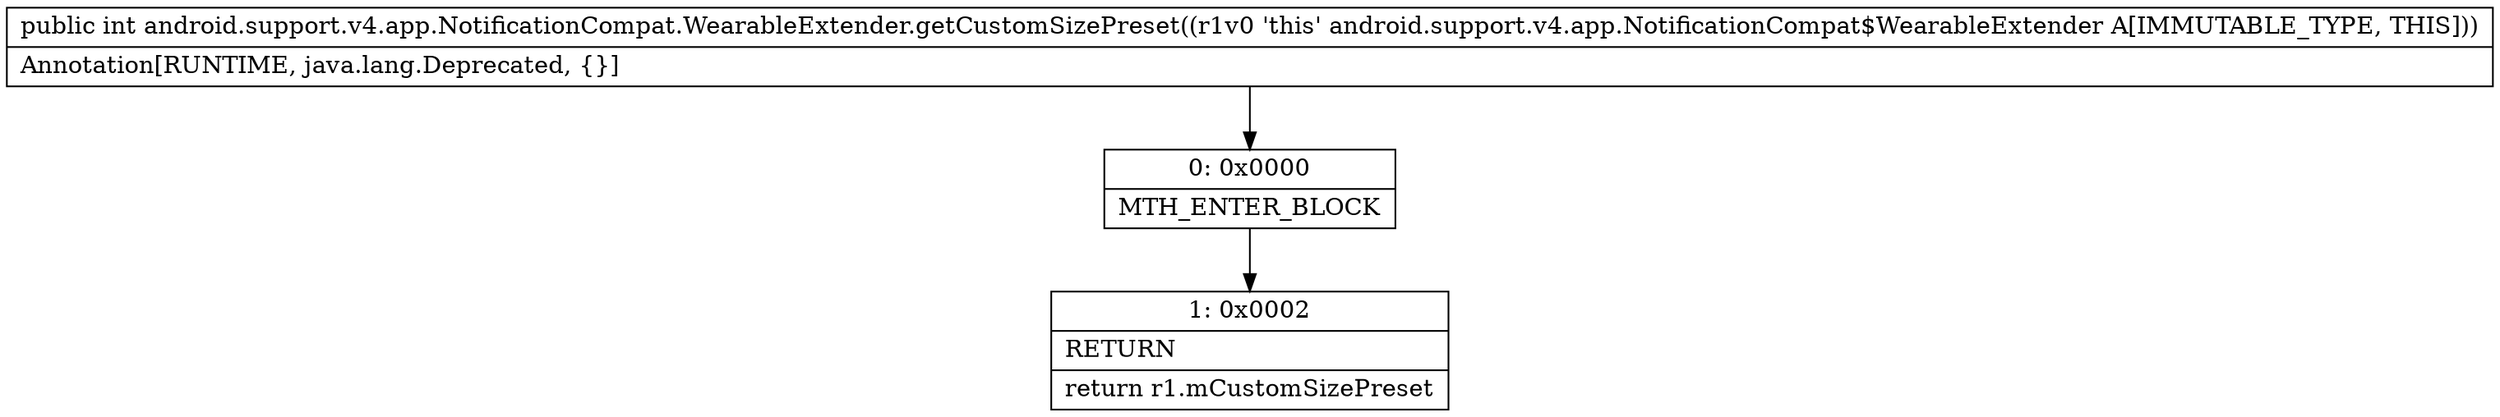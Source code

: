 digraph "CFG forandroid.support.v4.app.NotificationCompat.WearableExtender.getCustomSizePreset()I" {
Node_0 [shape=record,label="{0\:\ 0x0000|MTH_ENTER_BLOCK\l}"];
Node_1 [shape=record,label="{1\:\ 0x0002|RETURN\l|return r1.mCustomSizePreset\l}"];
MethodNode[shape=record,label="{public int android.support.v4.app.NotificationCompat.WearableExtender.getCustomSizePreset((r1v0 'this' android.support.v4.app.NotificationCompat$WearableExtender A[IMMUTABLE_TYPE, THIS]))  | Annotation[RUNTIME, java.lang.Deprecated, \{\}]\l}"];
MethodNode -> Node_0;
Node_0 -> Node_1;
}

